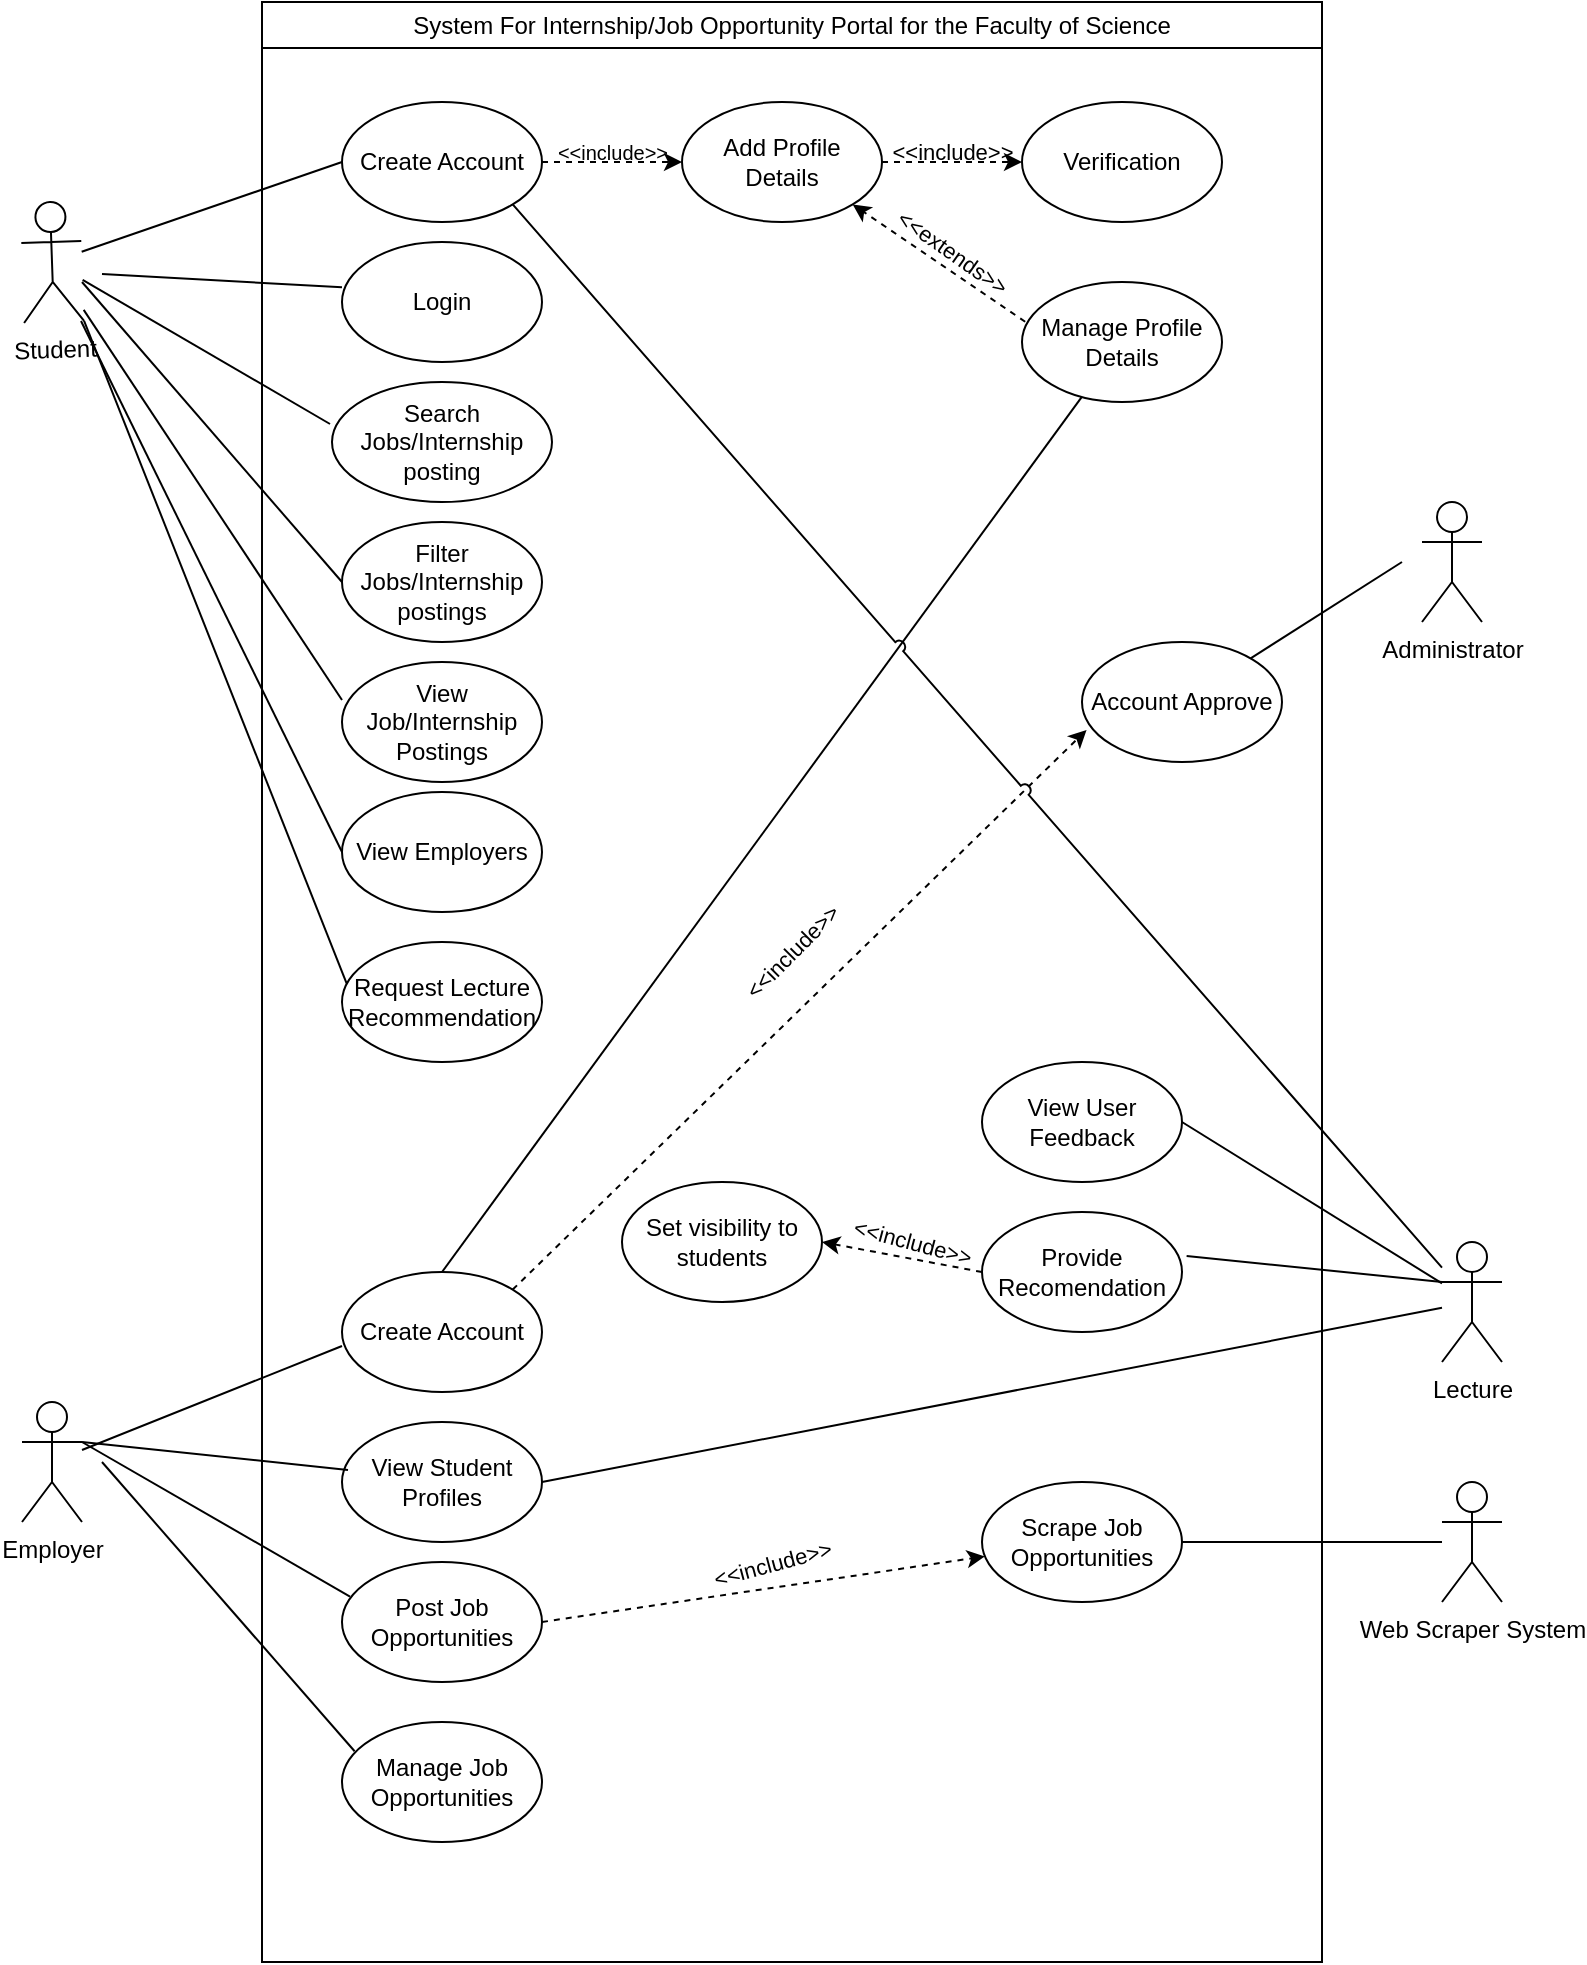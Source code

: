 <mxfile version="24.7.7">
  <diagram name="Page-1" id="mJqCjJkcsdnNDaewhTTc">
    <mxGraphModel dx="765" dy="370" grid="1" gridSize="10" guides="1" tooltips="1" connect="1" arrows="1" fold="1" page="1" pageScale="1" pageWidth="850" pageHeight="1100" math="0" shadow="0">
      <root>
        <mxCell id="0" />
        <mxCell id="1" parent="0" />
        <mxCell id="IS47KzOUH4WITXXJGDpX-1" value="System For&amp;nbsp;Internship/Job Opportunity Portal for the Faculty of Science" style="swimlane;whiteSpace=wrap;html=1;fontStyle=0" vertex="1" parent="1">
          <mxGeometry x="210" y="200" width="530" height="980" as="geometry" />
        </mxCell>
        <mxCell id="IS47KzOUH4WITXXJGDpX-2" value="Create Account" style="ellipse;whiteSpace=wrap;html=1;" vertex="1" parent="IS47KzOUH4WITXXJGDpX-1">
          <mxGeometry x="40" y="50" width="100" height="60" as="geometry" />
        </mxCell>
        <mxCell id="IS47KzOUH4WITXXJGDpX-3" value="Search Jobs/Internship posting" style="ellipse;whiteSpace=wrap;html=1;" vertex="1" parent="IS47KzOUH4WITXXJGDpX-1">
          <mxGeometry x="35" y="190" width="110" height="60" as="geometry" />
        </mxCell>
        <mxCell id="IS47KzOUH4WITXXJGDpX-4" value="Add Profile Details" style="ellipse;whiteSpace=wrap;html=1;" vertex="1" parent="IS47KzOUH4WITXXJGDpX-1">
          <mxGeometry x="210" y="50" width="100" height="60" as="geometry" />
        </mxCell>
        <mxCell id="IS47KzOUH4WITXXJGDpX-5" value="Filter Jobs/Internship postings" style="ellipse;whiteSpace=wrap;html=1;" vertex="1" parent="IS47KzOUH4WITXXJGDpX-1">
          <mxGeometry x="40" y="260" width="100" height="60" as="geometry" />
        </mxCell>
        <mxCell id="IS47KzOUH4WITXXJGDpX-6" value="View Job/Internship Postings" style="ellipse;whiteSpace=wrap;html=1;" vertex="1" parent="IS47KzOUH4WITXXJGDpX-1">
          <mxGeometry x="40" y="330" width="100" height="60" as="geometry" />
        </mxCell>
        <mxCell id="IS47KzOUH4WITXXJGDpX-7" value="Request Lecture Recommendation" style="ellipse;whiteSpace=wrap;html=1;" vertex="1" parent="IS47KzOUH4WITXXJGDpX-1">
          <mxGeometry x="40" y="470" width="100" height="60" as="geometry" />
        </mxCell>
        <mxCell id="IS47KzOUH4WITXXJGDpX-8" value="" style="endArrow=classic;dashed=1;html=1;rounded=0;exitX=1;exitY=0.5;exitDx=0;exitDy=0;strokeColor=default;startArrow=none;startFill=0;endFill=1;" edge="1" parent="IS47KzOUH4WITXXJGDpX-1" source="IS47KzOUH4WITXXJGDpX-2">
          <mxGeometry width="50" height="50" relative="1" as="geometry">
            <mxPoint x="140" y="80" as="sourcePoint" />
            <mxPoint x="210" y="80" as="targetPoint" />
          </mxGeometry>
        </mxCell>
        <mxCell id="IS47KzOUH4WITXXJGDpX-9" value="&amp;lt;&amp;lt;include&amp;gt;&amp;gt;" style="text;html=1;align=center;verticalAlign=middle;resizable=0;points=[];autosize=1;strokeColor=none;fillColor=none;fontSize=10;" vertex="1" parent="IS47KzOUH4WITXXJGDpX-1">
          <mxGeometry x="135" y="60" width="80" height="30" as="geometry" />
        </mxCell>
        <mxCell id="IS47KzOUH4WITXXJGDpX-10" value="" style="endArrow=classic;dashed=1;html=1;rounded=0;exitX=0;exitY=0.5;exitDx=0;exitDy=0;entryX=1;entryY=0.5;entryDx=0;entryDy=0;startArrow=none;startFill=0;endFill=1;" edge="1" parent="IS47KzOUH4WITXXJGDpX-1" source="IS47KzOUH4WITXXJGDpX-27" target="IS47KzOUH4WITXXJGDpX-20">
          <mxGeometry width="50" height="50" relative="1" as="geometry">
            <mxPoint x="176" y="253" as="sourcePoint" />
            <mxPoint x="410" y="740" as="targetPoint" />
          </mxGeometry>
        </mxCell>
        <mxCell id="IS47KzOUH4WITXXJGDpX-11" value="&amp;lt;&amp;lt;include&amp;gt;&amp;gt;" style="text;html=1;align=center;verticalAlign=middle;resizable=0;points=[];autosize=1;strokeColor=none;fillColor=none;rotation=0;fontSize=11;" vertex="1" parent="IS47KzOUH4WITXXJGDpX-1">
          <mxGeometry x="305" y="60" width="80" height="30" as="geometry" />
        </mxCell>
        <mxCell id="IS47KzOUH4WITXXJGDpX-12" value="" style="endArrow=classic;dashed=1;html=1;rounded=0;entryX=1;entryY=1;entryDx=0;entryDy=0;exitX=0.016;exitY=0.331;exitDx=0;exitDy=0;exitPerimeter=0;startArrow=none;startFill=0;endFill=1;" edge="1" parent="IS47KzOUH4WITXXJGDpX-1" source="IS47KzOUH4WITXXJGDpX-24" target="IS47KzOUH4WITXXJGDpX-4">
          <mxGeometry width="50" height="50" relative="1" as="geometry">
            <mxPoint x="204" y="291.98" as="sourcePoint" />
            <mxPoint x="450" y="450" as="targetPoint" />
          </mxGeometry>
        </mxCell>
        <mxCell id="IS47KzOUH4WITXXJGDpX-13" value="&amp;lt;&amp;lt;include&amp;gt;&amp;gt;" style="text;html=1;align=center;verticalAlign=middle;resizable=0;points=[];autosize=1;strokeColor=none;fillColor=none;rotation=15;fontSize=11;" vertex="1" parent="IS47KzOUH4WITXXJGDpX-1">
          <mxGeometry x="285" y="605" width="80" height="30" as="geometry" />
        </mxCell>
        <mxCell id="IS47KzOUH4WITXXJGDpX-14" value="&amp;lt;&amp;lt;include&amp;gt;&amp;gt;" style="text;html=1;align=center;verticalAlign=middle;resizable=0;points=[];autosize=1;strokeColor=none;fillColor=none;rotation=-45;fontSize=11;" vertex="1" parent="IS47KzOUH4WITXXJGDpX-1">
          <mxGeometry x="225" y="460" width="80" height="30" as="geometry" />
        </mxCell>
        <mxCell id="IS47KzOUH4WITXXJGDpX-53" style="rounded=0;orthogonalLoop=1;jettySize=auto;html=1;exitX=0.5;exitY=0;exitDx=0;exitDy=0;endArrow=none;endFill=0;" edge="1" parent="IS47KzOUH4WITXXJGDpX-1" source="IS47KzOUH4WITXXJGDpX-15" target="IS47KzOUH4WITXXJGDpX-24">
          <mxGeometry relative="1" as="geometry" />
        </mxCell>
        <mxCell id="IS47KzOUH4WITXXJGDpX-15" value="Create Account" style="ellipse;whiteSpace=wrap;html=1;" vertex="1" parent="IS47KzOUH4WITXXJGDpX-1">
          <mxGeometry x="40" y="635" width="100" height="60" as="geometry" />
        </mxCell>
        <mxCell id="IS47KzOUH4WITXXJGDpX-16" value="View Student Profiles" style="ellipse;whiteSpace=wrap;html=1;" vertex="1" parent="IS47KzOUH4WITXXJGDpX-1">
          <mxGeometry x="40" y="710" width="100" height="60" as="geometry" />
        </mxCell>
        <mxCell id="IS47KzOUH4WITXXJGDpX-17" value="Post Job Opportunities" style="ellipse;whiteSpace=wrap;html=1;" vertex="1" parent="IS47KzOUH4WITXXJGDpX-1">
          <mxGeometry x="40" y="780" width="100" height="60" as="geometry" />
        </mxCell>
        <mxCell id="IS47KzOUH4WITXXJGDpX-19" value="" style="endArrow=classic;dashed=1;html=1;rounded=0;exitX=1;exitY=0;exitDx=0;exitDy=0;entryX=0.023;entryY=0.733;entryDx=0;entryDy=0;entryPerimeter=0;startArrow=none;startFill=0;jumpStyle=gap;endFill=1;" edge="1" parent="IS47KzOUH4WITXXJGDpX-1" source="IS47KzOUH4WITXXJGDpX-15" target="IS47KzOUH4WITXXJGDpX-29">
          <mxGeometry width="50" height="50" relative="1" as="geometry">
            <mxPoint x="166" y="193" as="sourcePoint" />
            <mxPoint x="213" y="308" as="targetPoint" />
          </mxGeometry>
        </mxCell>
        <mxCell id="IS47KzOUH4WITXXJGDpX-20" value="Set visibility to students" style="ellipse;whiteSpace=wrap;html=1;" vertex="1" parent="IS47KzOUH4WITXXJGDpX-1">
          <mxGeometry x="180" y="590" width="100" height="60" as="geometry" />
        </mxCell>
        <mxCell id="IS47KzOUH4WITXXJGDpX-21" value="Login" style="ellipse;whiteSpace=wrap;html=1;" vertex="1" parent="IS47KzOUH4WITXXJGDpX-1">
          <mxGeometry x="40" y="120" width="100" height="60" as="geometry" />
        </mxCell>
        <mxCell id="IS47KzOUH4WITXXJGDpX-22" value="Verification" style="ellipse;whiteSpace=wrap;html=1;" vertex="1" parent="IS47KzOUH4WITXXJGDpX-1">
          <mxGeometry x="380" y="50" width="100" height="60" as="geometry" />
        </mxCell>
        <mxCell id="IS47KzOUH4WITXXJGDpX-23" value="" style="endArrow=classic;dashed=1;html=1;rounded=0;exitX=1;exitY=0.5;exitDx=0;exitDy=0;entryX=0;entryY=0.5;entryDx=0;entryDy=0;startArrow=none;startFill=0;endFill=1;" edge="1" parent="IS47KzOUH4WITXXJGDpX-1" source="IS47KzOUH4WITXXJGDpX-4" target="IS47KzOUH4WITXXJGDpX-22">
          <mxGeometry width="50" height="50" relative="1" as="geometry">
            <mxPoint x="146" y="233" as="sourcePoint" />
            <mxPoint x="224.485" y="268.883" as="targetPoint" />
            <Array as="points">
              <mxPoint x="350" y="80" />
            </Array>
          </mxGeometry>
        </mxCell>
        <mxCell id="IS47KzOUH4WITXXJGDpX-24" value="Manage Profile Details" style="ellipse;whiteSpace=wrap;html=1;" vertex="1" parent="IS47KzOUH4WITXXJGDpX-1">
          <mxGeometry x="380" y="140" width="100" height="60" as="geometry" />
        </mxCell>
        <mxCell id="IS47KzOUH4WITXXJGDpX-25" value="&amp;lt;&amp;lt;extends&amp;gt;&amp;gt;" style="text;html=1;align=center;verticalAlign=middle;resizable=0;points=[];autosize=1;strokeColor=none;fillColor=none;rotation=35;fontSize=11;" vertex="1" parent="IS47KzOUH4WITXXJGDpX-1">
          <mxGeometry x="300" y="110" width="90" height="30" as="geometry" />
        </mxCell>
        <mxCell id="IS47KzOUH4WITXXJGDpX-27" value="Provide Recomendation" style="ellipse;whiteSpace=wrap;html=1;" vertex="1" parent="IS47KzOUH4WITXXJGDpX-1">
          <mxGeometry x="360" y="605" width="100" height="60" as="geometry" />
        </mxCell>
        <mxCell id="IS47KzOUH4WITXXJGDpX-28" value="Manage Job Opportunities" style="ellipse;whiteSpace=wrap;html=1;" vertex="1" parent="IS47KzOUH4WITXXJGDpX-1">
          <mxGeometry x="40" y="860" width="100" height="60" as="geometry" />
        </mxCell>
        <mxCell id="IS47KzOUH4WITXXJGDpX-29" value="Account Approve" style="ellipse;whiteSpace=wrap;html=1;" vertex="1" parent="IS47KzOUH4WITXXJGDpX-1">
          <mxGeometry x="410" y="320" width="100" height="60" as="geometry" />
        </mxCell>
        <mxCell id="IS47KzOUH4WITXXJGDpX-30" value="Scrape Job Opportunities" style="ellipse;whiteSpace=wrap;html=1;" vertex="1" parent="IS47KzOUH4WITXXJGDpX-1">
          <mxGeometry x="360" y="740" width="100" height="60" as="geometry" />
        </mxCell>
        <mxCell id="IS47KzOUH4WITXXJGDpX-51" value="View Employers" style="ellipse;whiteSpace=wrap;html=1;" vertex="1" parent="IS47KzOUH4WITXXJGDpX-1">
          <mxGeometry x="40" y="395" width="100" height="60" as="geometry" />
        </mxCell>
        <mxCell id="IS47KzOUH4WITXXJGDpX-55" value="View User Feedback" style="ellipse;whiteSpace=wrap;html=1;" vertex="1" parent="IS47KzOUH4WITXXJGDpX-1">
          <mxGeometry x="360" y="530" width="100" height="60" as="geometry" />
        </mxCell>
        <mxCell id="IS47KzOUH4WITXXJGDpX-61" value="" style="endArrow=classic;dashed=1;html=1;rounded=0;exitX=1;exitY=0.5;exitDx=0;exitDy=0;startArrow=none;startFill=0;jumpStyle=gap;endFill=1;" edge="1" parent="IS47KzOUH4WITXXJGDpX-1" source="IS47KzOUH4WITXXJGDpX-17" target="IS47KzOUH4WITXXJGDpX-30">
          <mxGeometry width="50" height="50" relative="1" as="geometry">
            <mxPoint x="135" y="654" as="sourcePoint" />
            <mxPoint x="422" y="374" as="targetPoint" />
          </mxGeometry>
        </mxCell>
        <mxCell id="IS47KzOUH4WITXXJGDpX-60" value="&amp;lt;&amp;lt;include&amp;gt;&amp;gt;" style="text;html=1;align=center;verticalAlign=middle;resizable=0;points=[];autosize=1;strokeColor=none;fillColor=none;rotation=-15;fontSize=11;" vertex="1" parent="IS47KzOUH4WITXXJGDpX-1">
          <mxGeometry x="215" y="766" width="80" height="30" as="geometry" />
        </mxCell>
        <mxCell id="IS47KzOUH4WITXXJGDpX-31" value="Student" style="shape=umlActor;verticalLabelPosition=bottom;verticalAlign=top;html=1;outlineConnect=0;rotation=-2;" vertex="1" parent="1">
          <mxGeometry x="90" y="300" width="30" height="60" as="geometry" />
        </mxCell>
        <mxCell id="IS47KzOUH4WITXXJGDpX-32" value="Employer" style="shape=umlActor;verticalLabelPosition=bottom;verticalAlign=top;html=1;outlineConnect=0;" vertex="1" parent="1">
          <mxGeometry x="90" y="900" width="30" height="60" as="geometry" />
        </mxCell>
        <mxCell id="IS47KzOUH4WITXXJGDpX-33" value="" style="endArrow=none;html=1;rounded=0;entryX=0;entryY=0.5;entryDx=0;entryDy=0;endFill=0;" edge="1" parent="1" source="IS47KzOUH4WITXXJGDpX-31" target="IS47KzOUH4WITXXJGDpX-2">
          <mxGeometry width="50" height="50" relative="1" as="geometry">
            <mxPoint x="400" y="280" as="sourcePoint" />
            <mxPoint x="420" y="240" as="targetPoint" />
            <Array as="points" />
          </mxGeometry>
        </mxCell>
        <mxCell id="IS47KzOUH4WITXXJGDpX-34" value="" style="endArrow=none;html=1;rounded=0;entryX=-0.009;entryY=0.35;entryDx=0;entryDy=0;entryPerimeter=0;endFill=0;" edge="1" parent="1" source="IS47KzOUH4WITXXJGDpX-31" target="IS47KzOUH4WITXXJGDpX-3">
          <mxGeometry width="50" height="50" relative="1" as="geometry">
            <mxPoint x="130" y="333" as="sourcePoint" />
            <mxPoint x="280" y="370" as="targetPoint" />
            <Array as="points" />
          </mxGeometry>
        </mxCell>
        <mxCell id="IS47KzOUH4WITXXJGDpX-35" value="" style="endArrow=none;html=1;rounded=0;entryX=0;entryY=0.5;entryDx=0;entryDy=0;endFill=0;" edge="1" parent="1" target="IS47KzOUH4WITXXJGDpX-5">
          <mxGeometry width="50" height="50" relative="1" as="geometry">
            <mxPoint x="120" y="340" as="sourcePoint" />
            <mxPoint x="270" y="440" as="targetPoint" />
            <Array as="points" />
          </mxGeometry>
        </mxCell>
        <mxCell id="IS47KzOUH4WITXXJGDpX-36" value="" style="endArrow=none;html=1;rounded=0;entryX=0;entryY=0.317;entryDx=0;entryDy=0;entryPerimeter=0;endFill=0;" edge="1" parent="1" source="IS47KzOUH4WITXXJGDpX-31" target="IS47KzOUH4WITXXJGDpX-6">
          <mxGeometry width="50" height="50" relative="1" as="geometry">
            <mxPoint x="140" y="353" as="sourcePoint" />
            <mxPoint x="300" y="390" as="targetPoint" />
            <Array as="points" />
          </mxGeometry>
        </mxCell>
        <mxCell id="IS47KzOUH4WITXXJGDpX-37" value="" style="endArrow=none;html=1;rounded=0;exitX=1;exitY=1;exitDx=0;exitDy=0;exitPerimeter=0;endFill=0;entryX=0.023;entryY=0.344;entryDx=0;entryDy=0;entryPerimeter=0;" edge="1" parent="1" source="IS47KzOUH4WITXXJGDpX-31" target="IS47KzOUH4WITXXJGDpX-7">
          <mxGeometry width="50" height="50" relative="1" as="geometry">
            <mxPoint x="150" y="363" as="sourcePoint" />
            <mxPoint x="260" y="690" as="targetPoint" />
            <Array as="points" />
          </mxGeometry>
        </mxCell>
        <mxCell id="IS47KzOUH4WITXXJGDpX-38" value="" style="endArrow=none;html=1;rounded=0;entryX=0;entryY=0.617;entryDx=0;entryDy=0;entryPerimeter=0;endFill=0;startArrow=none;startFill=0;" edge="1" parent="1" source="IS47KzOUH4WITXXJGDpX-32" target="IS47KzOUH4WITXXJGDpX-15">
          <mxGeometry width="50" height="50" relative="1" as="geometry">
            <mxPoint x="110" y="740" as="sourcePoint" />
            <mxPoint x="289" y="649" as="targetPoint" />
            <Array as="points" />
          </mxGeometry>
        </mxCell>
        <mxCell id="IS47KzOUH4WITXXJGDpX-40" value="" style="endArrow=none;html=1;rounded=0;entryX=0.03;entryY=0.4;entryDx=0;entryDy=0;entryPerimeter=0;exitX=1;exitY=0.333;exitDx=0;exitDy=0;exitPerimeter=0;endFill=0;startArrow=none;startFill=0;" edge="1" parent="1" source="IS47KzOUH4WITXXJGDpX-32" target="IS47KzOUH4WITXXJGDpX-16">
          <mxGeometry width="50" height="50" relative="1" as="geometry">
            <mxPoint x="140" y="940" as="sourcePoint" />
            <mxPoint x="300" y="837" as="targetPoint" />
            <Array as="points" />
          </mxGeometry>
        </mxCell>
        <mxCell id="IS47KzOUH4WITXXJGDpX-41" value="" style="endArrow=none;html=1;rounded=0;entryX=0.04;entryY=0.288;entryDx=0;entryDy=0;entryPerimeter=0;endFill=0;startArrow=none;startFill=0;" edge="1" parent="1" target="IS47KzOUH4WITXXJGDpX-17">
          <mxGeometry width="50" height="50" relative="1" as="geometry">
            <mxPoint x="120" y="920" as="sourcePoint" />
            <mxPoint x="310" y="847" as="targetPoint" />
            <Array as="points" />
          </mxGeometry>
        </mxCell>
        <mxCell id="IS47KzOUH4WITXXJGDpX-42" value="Lecture" style="shape=umlActor;verticalLabelPosition=bottom;verticalAlign=top;html=1;outlineConnect=0;" vertex="1" parent="1">
          <mxGeometry x="800" y="820" width="30" height="60" as="geometry" />
        </mxCell>
        <mxCell id="IS47KzOUH4WITXXJGDpX-43" value="" style="endArrow=none;html=1;rounded=0;entryX=1;entryY=1;entryDx=0;entryDy=0;jumpStyle=arc;endFill=0;" edge="1" parent="1" source="IS47KzOUH4WITXXJGDpX-42" target="IS47KzOUH4WITXXJGDpX-2">
          <mxGeometry width="50" height="50" relative="1" as="geometry">
            <mxPoint x="130" y="930" as="sourcePoint" />
            <mxPoint x="690" y="620" as="targetPoint" />
            <Array as="points" />
          </mxGeometry>
        </mxCell>
        <mxCell id="IS47KzOUH4WITXXJGDpX-44" value="" style="endArrow=none;html=1;rounded=0;entryX=0;entryY=0.378;entryDx=0;entryDy=0;entryPerimeter=0;endFill=0;" edge="1" parent="1" target="IS47KzOUH4WITXXJGDpX-21">
          <mxGeometry width="50" height="50" relative="1" as="geometry">
            <mxPoint x="130" y="336" as="sourcePoint" />
            <mxPoint x="276" y="301" as="targetPoint" />
            <Array as="points" />
          </mxGeometry>
        </mxCell>
        <mxCell id="IS47KzOUH4WITXXJGDpX-45" value="" style="endArrow=none;html=1;rounded=0;entryX=1;entryY=0.5;entryDx=0;entryDy=0;endFill=0;startArrow=none;startFill=0;" edge="1" parent="1" source="IS47KzOUH4WITXXJGDpX-42" target="IS47KzOUH4WITXXJGDpX-16">
          <mxGeometry width="50" height="50" relative="1" as="geometry">
            <mxPoint x="830" y="931" as="sourcePoint" />
            <mxPoint x="470" y="830" as="targetPoint" />
            <Array as="points" />
          </mxGeometry>
        </mxCell>
        <mxCell id="IS47KzOUH4WITXXJGDpX-46" value="" style="endArrow=none;html=1;rounded=0;entryX=0.063;entryY=0.244;entryDx=0;entryDy=0;entryPerimeter=0;endFill=0;startArrow=none;startFill=0;" edge="1" parent="1" target="IS47KzOUH4WITXXJGDpX-28">
          <mxGeometry width="50" height="50" relative="1" as="geometry">
            <mxPoint x="130" y="930" as="sourcePoint" />
            <mxPoint x="284" y="1000" as="targetPoint" />
            <Array as="points" />
          </mxGeometry>
        </mxCell>
        <mxCell id="IS47KzOUH4WITXXJGDpX-47" value="Administrator" style="shape=umlActor;verticalLabelPosition=bottom;verticalAlign=top;html=1;outlineConnect=0;" vertex="1" parent="1">
          <mxGeometry x="790" y="450" width="30" height="60" as="geometry" />
        </mxCell>
        <mxCell id="IS47KzOUH4WITXXJGDpX-49" value="" style="endArrow=none;html=1;rounded=0;entryX=1;entryY=0.5;entryDx=0;entryDy=0;endFill=0;startArrow=none;startFill=0;" edge="1" parent="1" source="IS47KzOUH4WITXXJGDpX-54" target="IS47KzOUH4WITXXJGDpX-30">
          <mxGeometry width="50" height="50" relative="1" as="geometry">
            <mxPoint x="770" y="1070" as="sourcePoint" />
            <mxPoint x="380" y="950" as="targetPoint" />
            <Array as="points" />
          </mxGeometry>
        </mxCell>
        <mxCell id="IS47KzOUH4WITXXJGDpX-50" value="" style="endArrow=none;html=1;rounded=0;endFill=0;" edge="1" parent="1" target="IS47KzOUH4WITXXJGDpX-29">
          <mxGeometry width="50" height="50" relative="1" as="geometry">
            <mxPoint x="780" y="480" as="sourcePoint" />
            <mxPoint x="366" y="311" as="targetPoint" />
            <Array as="points" />
          </mxGeometry>
        </mxCell>
        <mxCell id="IS47KzOUH4WITXXJGDpX-26" value="" style="endArrow=none;html=1;rounded=0;entryX=1.023;entryY=0.367;entryDx=0;entryDy=0;entryPerimeter=0;exitX=0;exitY=0.333;exitDx=0;exitDy=0;exitPerimeter=0;endFill=0;startArrow=none;startFill=0;" edge="1" parent="1" target="IS47KzOUH4WITXXJGDpX-27" source="IS47KzOUH4WITXXJGDpX-42">
          <mxGeometry width="50" height="50" relative="1" as="geometry">
            <mxPoint x="770" y="840" as="sourcePoint" />
            <mxPoint x="835" y="1371" as="targetPoint" />
            <Array as="points" />
          </mxGeometry>
        </mxCell>
        <mxCell id="IS47KzOUH4WITXXJGDpX-52" style="rounded=0;orthogonalLoop=1;jettySize=auto;html=1;exitX=0;exitY=0.5;exitDx=0;exitDy=0;startArrow=none;startFill=0;endArrow=none;endFill=0;" edge="1" parent="1" source="IS47KzOUH4WITXXJGDpX-51" target="IS47KzOUH4WITXXJGDpX-31">
          <mxGeometry relative="1" as="geometry" />
        </mxCell>
        <mxCell id="IS47KzOUH4WITXXJGDpX-54" value="Web Scraper System" style="shape=umlActor;verticalLabelPosition=bottom;verticalAlign=top;html=1;outlineConnect=0;" vertex="1" parent="1">
          <mxGeometry x="800" y="940" width="30" height="60" as="geometry" />
        </mxCell>
        <mxCell id="IS47KzOUH4WITXXJGDpX-56" style="rounded=0;orthogonalLoop=1;jettySize=auto;html=1;exitX=1;exitY=0.5;exitDx=0;exitDy=0;endArrow=none;endFill=0;" edge="1" parent="1" source="IS47KzOUH4WITXXJGDpX-55" target="IS47KzOUH4WITXXJGDpX-42">
          <mxGeometry relative="1" as="geometry" />
        </mxCell>
      </root>
    </mxGraphModel>
  </diagram>
</mxfile>
